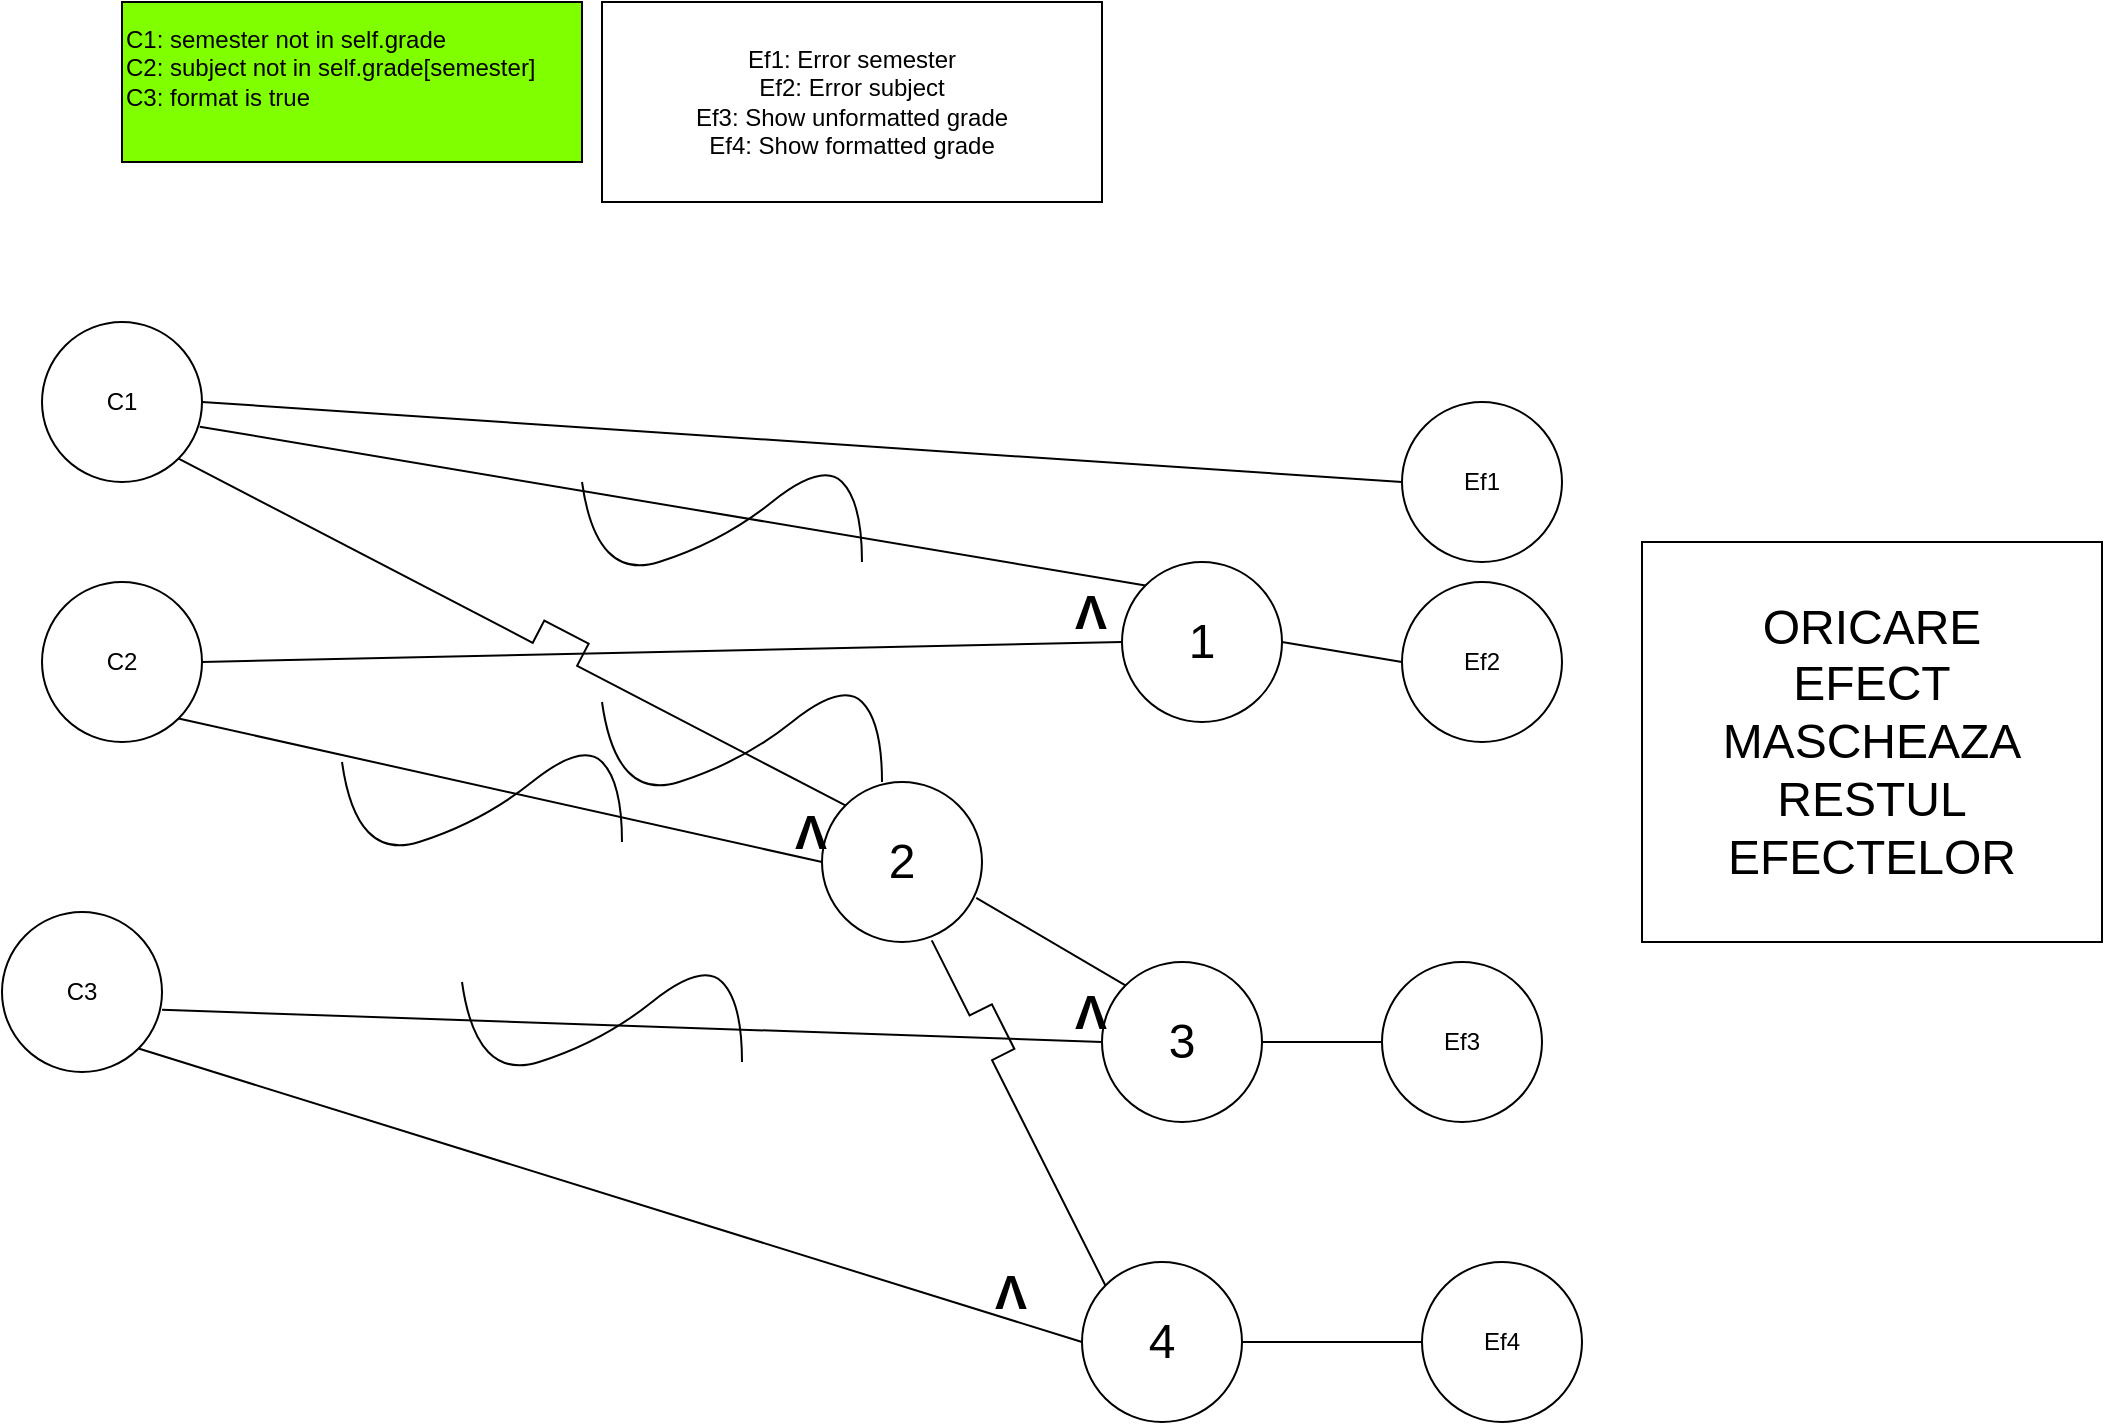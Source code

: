 <mxfile version="20.0.0" type="device"><diagram id="UmOLTGK9YNgskTYjdxrj" name="Page-1"><mxGraphModel dx="1076" dy="617" grid="1" gridSize="10" guides="1" tooltips="1" connect="1" arrows="1" fold="1" page="1" pageScale="1" pageWidth="827" pageHeight="1169" math="0" shadow="0"><root><mxCell id="0"/><mxCell id="1" parent="0"/><mxCell id="4hib-W8Oq9v3Nf66JUMg-1" value="" style="curved=1;endArrow=none;html=1;rounded=0;endFill=0;" edge="1" parent="1"><mxGeometry width="50" height="50" relative="1" as="geometry"><mxPoint x="430.0" y="290" as="sourcePoint"/><mxPoint x="570.0" y="330" as="targetPoint"/><Array as="points"><mxPoint x="437" y="340"/><mxPoint x="500" y="320"/><mxPoint x="550" y="280"/><mxPoint x="570" y="300"/></Array></mxGeometry></mxCell><mxCell id="4hib-W8Oq9v3Nf66JUMg-2" value="&lt;div style=&quot;&quot;&gt;C1: semester not in self.grade&lt;/div&gt;&lt;div style=&quot;&quot;&gt;C2: subject not in self.grade[semester]&lt;br&gt;C3: format is true&lt;/div&gt;&lt;div style=&quot;&quot;&gt;&lt;br&gt;&lt;/div&gt;" style="rounded=0;whiteSpace=wrap;html=1;labelBackgroundColor=#80FF00;fillColor=#80FF00;align=left;" vertex="1" parent="1"><mxGeometry x="200" y="50" width="230" height="80" as="geometry"/></mxCell><mxCell id="4hib-W8Oq9v3Nf66JUMg-3" value="Ef1: Error semester&lt;br&gt;Ef2: Error subject&lt;br&gt;Ef3: Show unformatted grade&lt;br&gt;Ef4: Show formatted grade" style="rounded=0;whiteSpace=wrap;html=1;labelBackgroundColor=none;fillColor=none;" vertex="1" parent="1"><mxGeometry x="440" y="50" width="250" height="100" as="geometry"/></mxCell><mxCell id="4hib-W8Oq9v3Nf66JUMg-4" value="C1" style="ellipse;whiteSpace=wrap;html=1;aspect=fixed;" vertex="1" parent="1"><mxGeometry x="160" y="210" width="80" height="80" as="geometry"/></mxCell><mxCell id="4hib-W8Oq9v3Nf66JUMg-5" value="C2" style="ellipse;whiteSpace=wrap;html=1;aspect=fixed;" vertex="1" parent="1"><mxGeometry x="160" y="340" width="80" height="80" as="geometry"/></mxCell><mxCell id="4hib-W8Oq9v3Nf66JUMg-6" value="C3" style="ellipse;whiteSpace=wrap;html=1;aspect=fixed;" vertex="1" parent="1"><mxGeometry x="140" y="505" width="80" height="80" as="geometry"/></mxCell><mxCell id="4hib-W8Oq9v3Nf66JUMg-7" value="ORICARE&lt;br&gt;EFECT MASCHEAZA RESTUL EFECTELOR" style="rounded=0;whiteSpace=wrap;html=1;labelBackgroundColor=none;fontSize=24;fillColor=none;" vertex="1" parent="1"><mxGeometry x="960" y="320" width="230" height="200" as="geometry"/></mxCell><mxCell id="4hib-W8Oq9v3Nf66JUMg-8" value="Ef1" style="ellipse;whiteSpace=wrap;html=1;aspect=fixed;" vertex="1" parent="1"><mxGeometry x="840" y="250" width="80" height="80" as="geometry"/></mxCell><mxCell id="4hib-W8Oq9v3Nf66JUMg-9" value="Ef2" style="ellipse;whiteSpace=wrap;html=1;aspect=fixed;" vertex="1" parent="1"><mxGeometry x="840" y="340" width="80" height="80" as="geometry"/></mxCell><mxCell id="4hib-W8Oq9v3Nf66JUMg-10" value="Ef3" style="ellipse;whiteSpace=wrap;html=1;aspect=fixed;" vertex="1" parent="1"><mxGeometry x="830" y="530" width="80" height="80" as="geometry"/></mxCell><mxCell id="4hib-W8Oq9v3Nf66JUMg-11" value="Ef4" style="ellipse;whiteSpace=wrap;html=1;aspect=fixed;" vertex="1" parent="1"><mxGeometry x="850" y="680" width="80" height="80" as="geometry"/></mxCell><mxCell id="4hib-W8Oq9v3Nf66JUMg-12" value="" style="endArrow=none;html=1;rounded=0;exitX=1;exitY=0.5;exitDx=0;exitDy=0;entryX=0;entryY=0.5;entryDx=0;entryDy=0;" edge="1" parent="1" source="4hib-W8Oq9v3Nf66JUMg-4" target="4hib-W8Oq9v3Nf66JUMg-8"><mxGeometry width="50" height="50" relative="1" as="geometry"><mxPoint x="460" y="310" as="sourcePoint"/><mxPoint x="510" y="260" as="targetPoint"/></mxGeometry></mxCell><mxCell id="4hib-W8Oq9v3Nf66JUMg-13" value="" style="endArrow=none;html=1;rounded=0;exitX=1;exitY=0.5;exitDx=0;exitDy=0;entryX=0;entryY=0.5;entryDx=0;entryDy=0;" edge="1" parent="1" source="4hib-W8Oq9v3Nf66JUMg-5" target="4hib-W8Oq9v3Nf66JUMg-16"><mxGeometry width="50" height="50" relative="1" as="geometry"><mxPoint x="250" y="280" as="sourcePoint"/><mxPoint x="710" y="370" as="targetPoint"/></mxGeometry></mxCell><mxCell id="4hib-W8Oq9v3Nf66JUMg-15" value="" style="endArrow=none;html=1;rounded=0;exitX=0.986;exitY=0.654;exitDx=0;exitDy=0;exitPerimeter=0;entryX=0;entryY=0;entryDx=0;entryDy=0;" edge="1" parent="1" source="4hib-W8Oq9v3Nf66JUMg-4" target="4hib-W8Oq9v3Nf66JUMg-16"><mxGeometry width="50" height="50" relative="1" as="geometry"><mxPoint x="250" y="260" as="sourcePoint"/><mxPoint x="750" y="340" as="targetPoint"/></mxGeometry></mxCell><mxCell id="4hib-W8Oq9v3Nf66JUMg-16" value="1" style="ellipse;whiteSpace=wrap;html=1;aspect=fixed;fontSize=24;" vertex="1" parent="1"><mxGeometry x="700" y="330" width="80" height="80" as="geometry"/></mxCell><mxCell id="4hib-W8Oq9v3Nf66JUMg-17" value="" style="endArrow=none;html=1;rounded=0;exitX=1;exitY=0.5;exitDx=0;exitDy=0;entryX=0;entryY=0.5;entryDx=0;entryDy=0;" edge="1" parent="1" source="4hib-W8Oq9v3Nf66JUMg-16" target="4hib-W8Oq9v3Nf66JUMg-9"><mxGeometry width="50" height="50" relative="1" as="geometry"><mxPoint x="250" y="390" as="sourcePoint"/><mxPoint x="710.0" y="380" as="targetPoint"/></mxGeometry></mxCell><mxCell id="4hib-W8Oq9v3Nf66JUMg-18" value="V" style="text;html=1;align=center;verticalAlign=middle;resizable=0;points=[];autosize=1;strokeColor=none;fillColor=none;fontSize=24;fontStyle=1;rotation=-180;" vertex="1" parent="1"><mxGeometry x="670" y="340" width="30" height="30" as="geometry"/></mxCell><mxCell id="4hib-W8Oq9v3Nf66JUMg-19" value="" style="endArrow=none;html=1;rounded=0;exitX=1;exitY=1;exitDx=0;exitDy=0;entryX=0;entryY=0;entryDx=0;entryDy=0;jumpStyle=sharp;jumpSize=25;" edge="1" parent="1" source="4hib-W8Oq9v3Nf66JUMg-4" target="4hib-W8Oq9v3Nf66JUMg-24"><mxGeometry width="50" height="50" relative="1" as="geometry"><mxPoint x="248.88" y="272.32" as="sourcePoint"/><mxPoint x="680" y="500" as="targetPoint"/></mxGeometry></mxCell><mxCell id="4hib-W8Oq9v3Nf66JUMg-21" value="" style="curved=1;endArrow=none;html=1;rounded=0;endFill=0;" edge="1" parent="1"><mxGeometry width="50" height="50" relative="1" as="geometry"><mxPoint x="440.0" y="400" as="sourcePoint"/><mxPoint x="580.0" y="440" as="targetPoint"/><Array as="points"><mxPoint x="447" y="450"/><mxPoint x="510" y="430"/><mxPoint x="560" y="390"/><mxPoint x="580" y="410"/></Array></mxGeometry></mxCell><mxCell id="4hib-W8Oq9v3Nf66JUMg-22" value="" style="endArrow=none;html=1;rounded=0;exitX=1;exitY=1;exitDx=0;exitDy=0;entryX=0;entryY=0.5;entryDx=0;entryDy=0;" edge="1" parent="1" source="4hib-W8Oq9v3Nf66JUMg-5" target="4hib-W8Oq9v3Nf66JUMg-24"><mxGeometry width="50" height="50" relative="1" as="geometry"><mxPoint x="250" y="390" as="sourcePoint"/><mxPoint x="640" y="530" as="targetPoint"/></mxGeometry></mxCell><mxCell id="4hib-W8Oq9v3Nf66JUMg-23" value="" style="curved=1;endArrow=none;html=1;rounded=0;endFill=0;" edge="1" parent="1"><mxGeometry width="50" height="50" relative="1" as="geometry"><mxPoint x="310.0" y="430" as="sourcePoint"/><mxPoint x="450.0" y="470" as="targetPoint"/><Array as="points"><mxPoint x="317" y="480"/><mxPoint x="380" y="460"/><mxPoint x="430" y="420"/><mxPoint x="450" y="440"/></Array></mxGeometry></mxCell><mxCell id="4hib-W8Oq9v3Nf66JUMg-24" value="2" style="ellipse;whiteSpace=wrap;html=1;aspect=fixed;fontSize=24;" vertex="1" parent="1"><mxGeometry x="550" y="440" width="80" height="80" as="geometry"/></mxCell><mxCell id="4hib-W8Oq9v3Nf66JUMg-26" value="" style="endArrow=none;html=1;rounded=0;exitX=1;exitY=0.611;exitDx=0;exitDy=0;exitPerimeter=0;entryX=0;entryY=0.5;entryDx=0;entryDy=0;" edge="1" parent="1" source="4hib-W8Oq9v3Nf66JUMg-6" target="4hib-W8Oq9v3Nf66JUMg-28"><mxGeometry width="50" height="50" relative="1" as="geometry"><mxPoint x="238.284" y="418.284" as="sourcePoint"/><mxPoint x="680" y="580" as="targetPoint"/></mxGeometry></mxCell><mxCell id="4hib-W8Oq9v3Nf66JUMg-27" value="V" style="text;html=1;align=center;verticalAlign=middle;resizable=0;points=[];autosize=1;strokeColor=none;fillColor=none;fontSize=24;fontStyle=1;rotation=-180;" vertex="1" parent="1"><mxGeometry x="530" y="450" width="30" height="30" as="geometry"/></mxCell><mxCell id="4hib-W8Oq9v3Nf66JUMg-28" value="3" style="ellipse;whiteSpace=wrap;html=1;aspect=fixed;fontSize=24;" vertex="1" parent="1"><mxGeometry x="690" y="530" width="80" height="80" as="geometry"/></mxCell><mxCell id="4hib-W8Oq9v3Nf66JUMg-29" value="" style="curved=1;endArrow=none;html=1;rounded=0;endFill=0;" edge="1" parent="1"><mxGeometry width="50" height="50" relative="1" as="geometry"><mxPoint x="370.0" y="540" as="sourcePoint"/><mxPoint x="510.0" y="580" as="targetPoint"/><Array as="points"><mxPoint x="377" y="590"/><mxPoint x="440" y="570"/><mxPoint x="490" y="530"/><mxPoint x="510" y="550"/></Array></mxGeometry></mxCell><mxCell id="4hib-W8Oq9v3Nf66JUMg-30" value="" style="endArrow=none;html=1;rounded=0;exitX=0.964;exitY=0.724;exitDx=0;exitDy=0;entryX=0;entryY=0;entryDx=0;entryDy=0;exitPerimeter=0;" edge="1" parent="1" source="4hib-W8Oq9v3Nf66JUMg-24" target="4hib-W8Oq9v3Nf66JUMg-28"><mxGeometry width="50" height="50" relative="1" as="geometry"><mxPoint x="238.284" y="418.284" as="sourcePoint"/><mxPoint x="560" y="490" as="targetPoint"/></mxGeometry></mxCell><mxCell id="4hib-W8Oq9v3Nf66JUMg-31" value="V" style="text;html=1;align=center;verticalAlign=middle;resizable=0;points=[];autosize=1;strokeColor=none;fillColor=none;fontSize=24;fontStyle=1;rotation=-180;" vertex="1" parent="1"><mxGeometry x="670" y="540" width="30" height="30" as="geometry"/></mxCell><mxCell id="4hib-W8Oq9v3Nf66JUMg-32" value="" style="endArrow=none;html=1;rounded=0;exitX=0;exitY=0.5;exitDx=0;exitDy=0;entryX=1;entryY=0.5;entryDx=0;entryDy=0;" edge="1" parent="1" source="4hib-W8Oq9v3Nf66JUMg-10" target="4hib-W8Oq9v3Nf66JUMg-28"><mxGeometry width="50" height="50" relative="1" as="geometry"><mxPoint x="637.12" y="507.92" as="sourcePoint"/><mxPoint x="721.716" y="551.716" as="targetPoint"/></mxGeometry></mxCell><mxCell id="4hib-W8Oq9v3Nf66JUMg-33" value="4" style="ellipse;whiteSpace=wrap;html=1;aspect=fixed;fontSize=24;" vertex="1" parent="1"><mxGeometry x="680" y="680" width="80" height="80" as="geometry"/></mxCell><mxCell id="4hib-W8Oq9v3Nf66JUMg-34" value="" style="endArrow=none;html=1;rounded=0;exitX=1;exitY=1;exitDx=0;exitDy=0;entryX=0;entryY=0.5;entryDx=0;entryDy=0;" edge="1" parent="1" source="4hib-W8Oq9v3Nf66JUMg-6" target="4hib-W8Oq9v3Nf66JUMg-33"><mxGeometry width="50" height="50" relative="1" as="geometry"><mxPoint x="230" y="563.88" as="sourcePoint"/><mxPoint x="700.0" y="580" as="targetPoint"/></mxGeometry></mxCell><mxCell id="4hib-W8Oq9v3Nf66JUMg-35" value="V" style="text;html=1;align=center;verticalAlign=middle;resizable=0;points=[];autosize=1;strokeColor=none;fillColor=none;fontSize=24;fontStyle=1;rotation=-180;" vertex="1" parent="1"><mxGeometry x="630" y="680" width="30" height="30" as="geometry"/></mxCell><mxCell id="4hib-W8Oq9v3Nf66JUMg-36" value="" style="endArrow=none;html=1;rounded=0;exitX=0.686;exitY=0.99;exitDx=0;exitDy=0;entryX=0;entryY=0;entryDx=0;entryDy=0;exitPerimeter=0;jumpStyle=sharp;jumpSize=25;" edge="1" parent="1" source="4hib-W8Oq9v3Nf66JUMg-24" target="4hib-W8Oq9v3Nf66JUMg-33"><mxGeometry width="50" height="50" relative="1" as="geometry"><mxPoint x="238.284" y="418.284" as="sourcePoint"/><mxPoint x="560" y="490" as="targetPoint"/></mxGeometry></mxCell><mxCell id="4hib-W8Oq9v3Nf66JUMg-37" value="" style="endArrow=none;html=1;rounded=0;exitX=1;exitY=0.5;exitDx=0;exitDy=0;entryX=0;entryY=0.5;entryDx=0;entryDy=0;" edge="1" parent="1" source="4hib-W8Oq9v3Nf66JUMg-33" target="4hib-W8Oq9v3Nf66JUMg-11"><mxGeometry width="50" height="50" relative="1" as="geometry"><mxPoint x="218.284" y="583.284" as="sourcePoint"/><mxPoint x="690" y="730" as="targetPoint"/></mxGeometry></mxCell></root></mxGraphModel></diagram></mxfile>